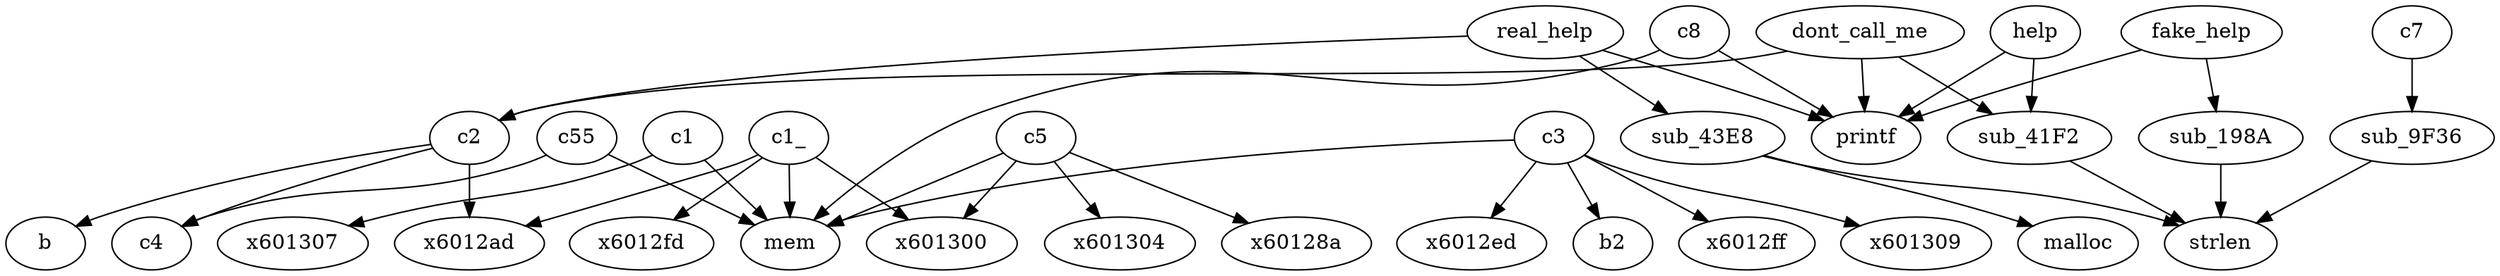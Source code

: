 digraph {
	c1 -> x601307;
	c1 -> mem;
	c1_ -> x6012ad;
	c1_ -> x6012fd;
	c1_ -> mem;
	c1_ -> x601300;
	c2 -> x6012ad;
	c2 -> b;
	c2 -> c4;
	c3 -> x601309;
	c3 -> x6012ed;
	c3 -> mem;
	c3 -> b2;
	c3 -> x6012ff;
	c5 -> mem;
	c5 -> x60128a;
	c5 -> x601300;
	c5 -> x601304;
	c8 -> mem;
	c7 -> sub_9F36;
	c8 -> printf;
	c55 -> mem;
	c55 -> c4;
	dont_call_me -> c2;
	dont_call_me -> sub_41F2;
	dont_call_me -> printf;
	fake_help -> sub_198A;
	fake_help -> printf;
	real_help -> sub_43E8;
	real_help -> printf;
	real_help -> c2;
	help -> sub_41F2;
	help -> printf;
    sub_41F2 -> strlen;
    sub_9F36 -> strlen;
    sub_198A -> strlen;
    sub_43E8 -> strlen;
    sub_43E8 -> malloc;
}

